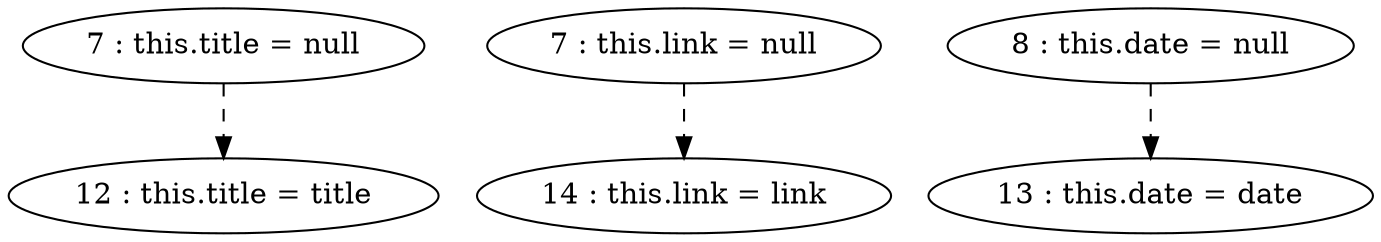 digraph G {
"7 : this.title = null"
"7 : this.title = null" -> "12 : this.title = title" [style=dashed]
"7 : this.link = null"
"7 : this.link = null" -> "14 : this.link = link" [style=dashed]
"8 : this.date = null"
"8 : this.date = null" -> "13 : this.date = date" [style=dashed]
"12 : this.title = title"
"13 : this.date = date"
"14 : this.link = link"
}